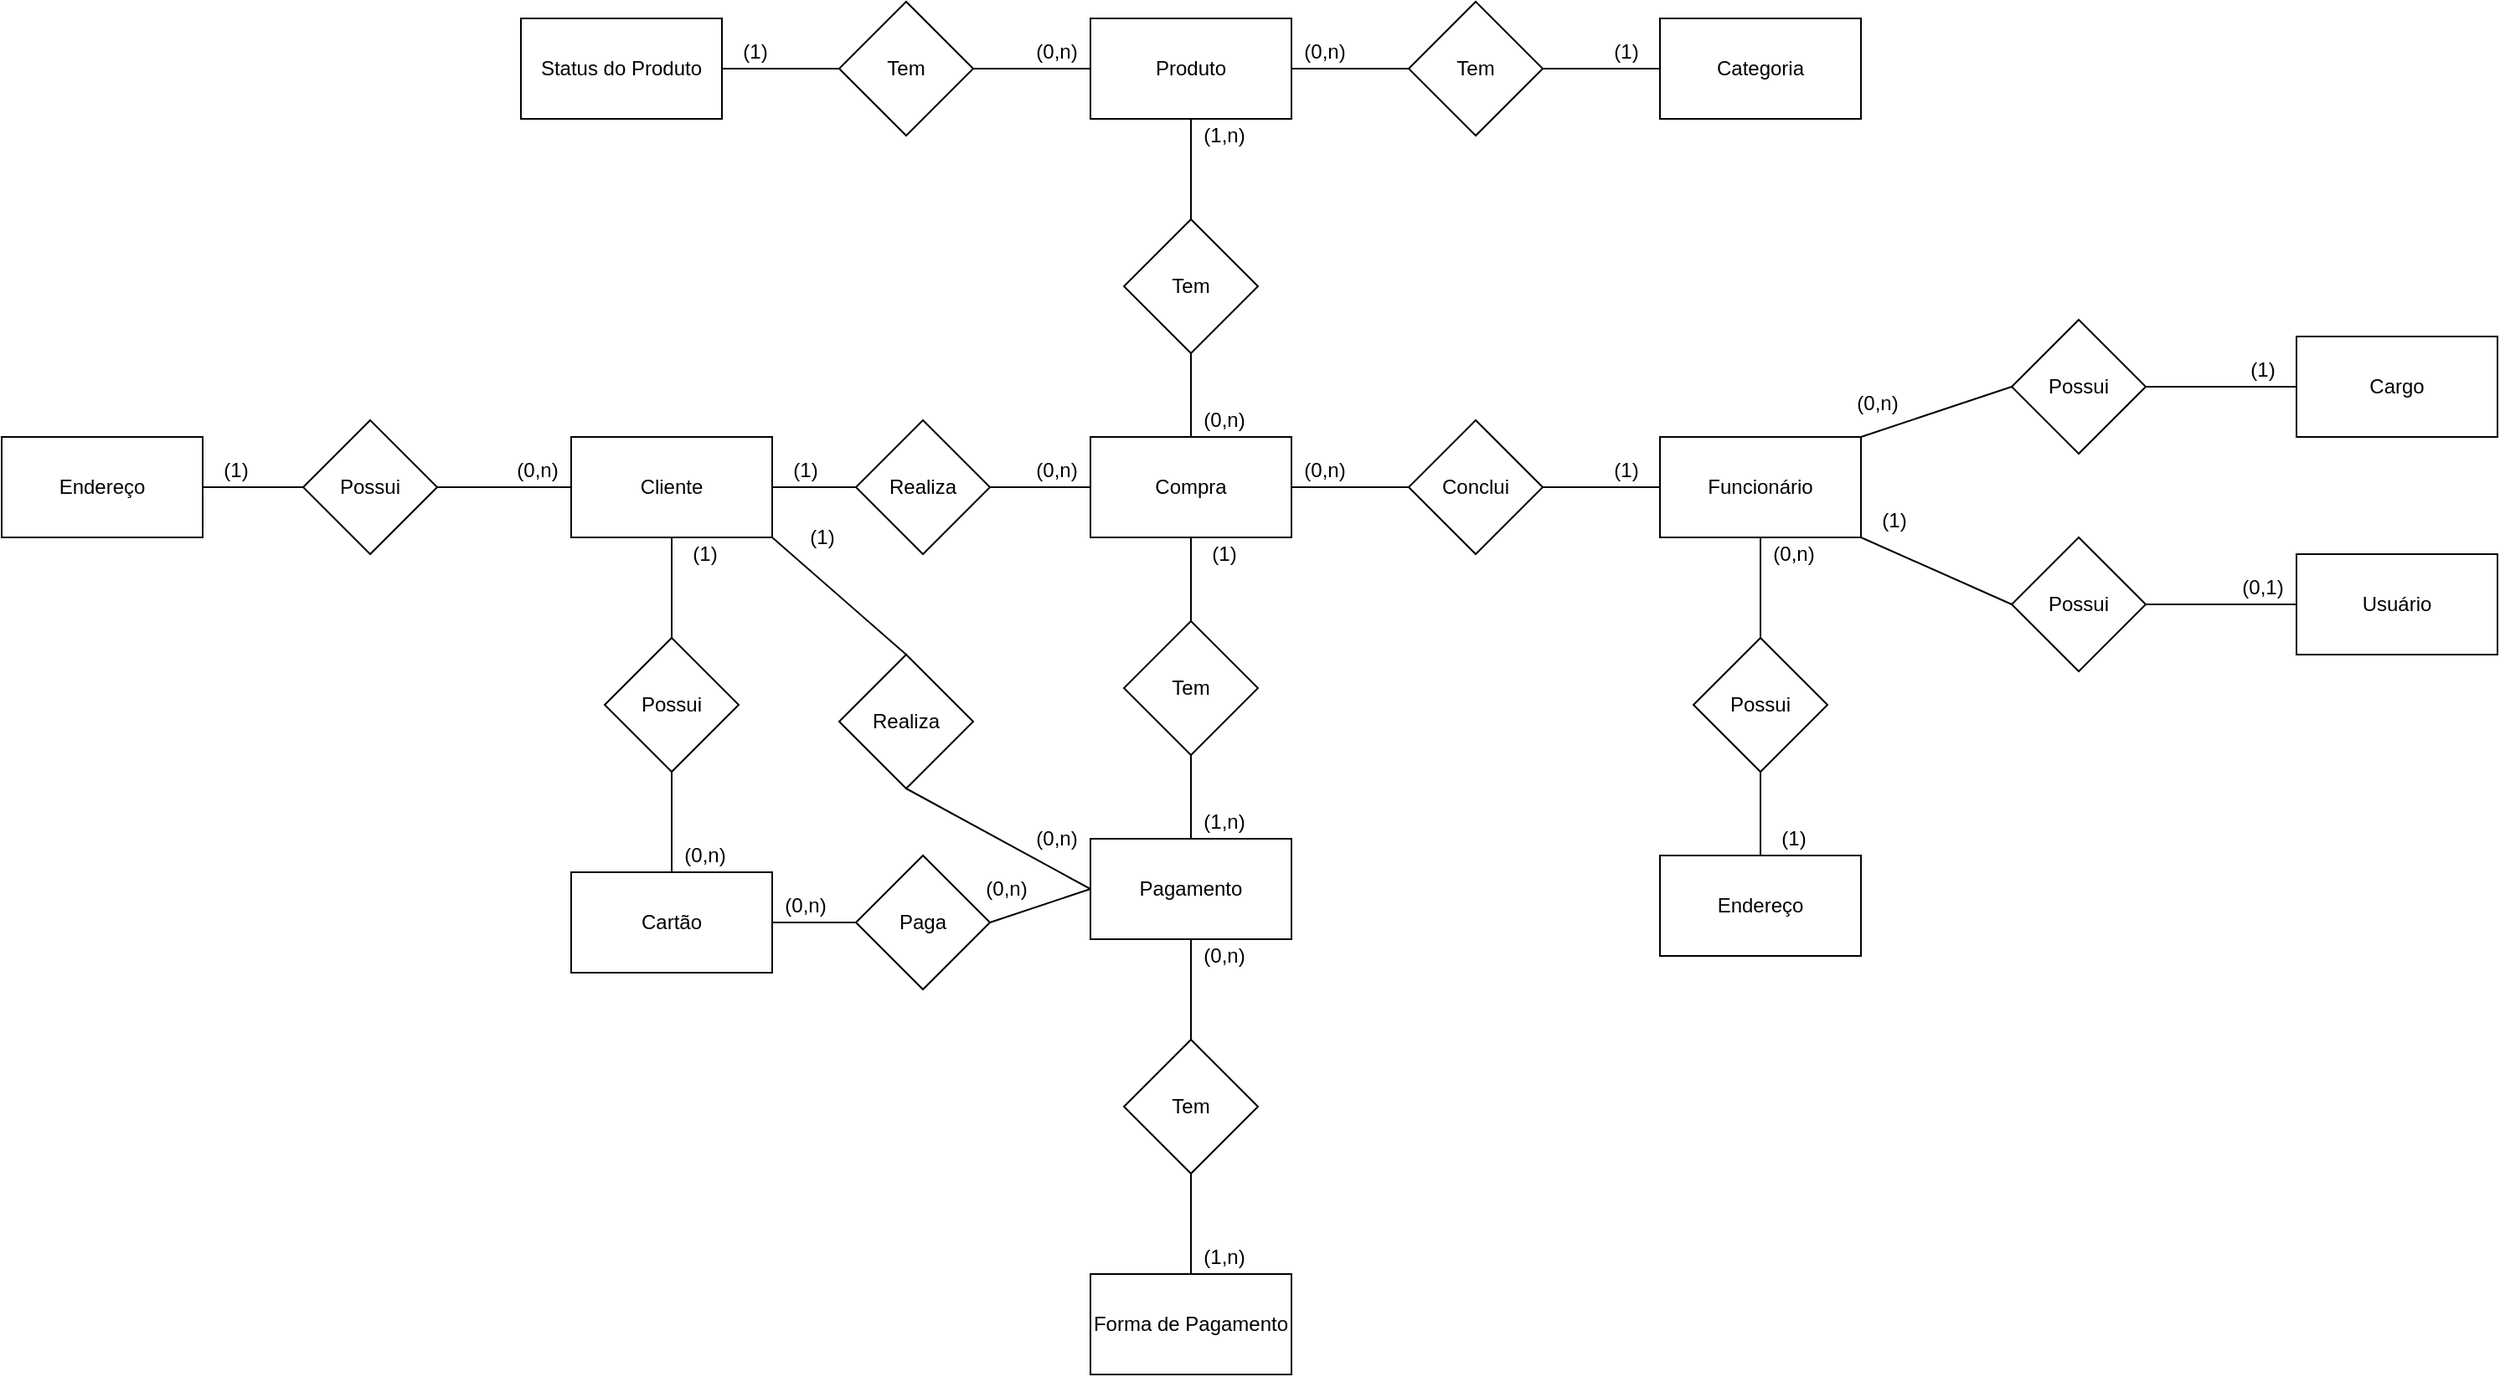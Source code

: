 <mxfile version="13.6.5" type="github">
  <diagram id="R2lEEEUBdFMjLlhIrx00" name="Page-1">
    <mxGraphModel dx="1632" dy="437" grid="1" gridSize="10" guides="1" tooltips="1" connect="1" arrows="1" fold="1" page="1" pageScale="1" pageWidth="850" pageHeight="1100" math="0" shadow="0" extFonts="Permanent Marker^https://fonts.googleapis.com/css?family=Permanent+Marker">
      <root>
        <mxCell id="0" />
        <mxCell id="1" parent="0" />
        <mxCell id="GaUVrfQEwD2dU-qUHx9c-1" value="Cliente" style="rounded=0;whiteSpace=wrap;html=1;" parent="1" vertex="1">
          <mxGeometry x="30" y="300" width="120" height="60" as="geometry" />
        </mxCell>
        <mxCell id="GaUVrfQEwD2dU-qUHx9c-2" value="Funcionário" style="rounded=0;whiteSpace=wrap;html=1;" parent="1" vertex="1">
          <mxGeometry x="680" y="300" width="120" height="60" as="geometry" />
        </mxCell>
        <mxCell id="GaUVrfQEwD2dU-qUHx9c-3" value="Produto" style="rounded=0;whiteSpace=wrap;html=1;" parent="1" vertex="1">
          <mxGeometry x="340" y="50" width="120" height="60" as="geometry" />
        </mxCell>
        <mxCell id="GaUVrfQEwD2dU-qUHx9c-4" value="Status do Produto" style="rounded=0;whiteSpace=wrap;html=1;" parent="1" vertex="1">
          <mxGeometry y="50" width="120" height="60" as="geometry" />
        </mxCell>
        <mxCell id="GaUVrfQEwD2dU-qUHx9c-5" value="Categoria" style="rounded=0;whiteSpace=wrap;html=1;" parent="1" vertex="1">
          <mxGeometry x="680" y="50" width="120" height="60" as="geometry" />
        </mxCell>
        <mxCell id="GaUVrfQEwD2dU-qUHx9c-6" value="Compra" style="rounded=0;whiteSpace=wrap;html=1;" parent="1" vertex="1">
          <mxGeometry x="340" y="300" width="120" height="60" as="geometry" />
        </mxCell>
        <mxCell id="GaUVrfQEwD2dU-qUHx9c-7" value="Forma de Pagamento" style="rounded=0;whiteSpace=wrap;html=1;" parent="1" vertex="1">
          <mxGeometry x="340" y="800" width="120" height="60" as="geometry" />
        </mxCell>
        <mxCell id="GaUVrfQEwD2dU-qUHx9c-8" value="Pagamento" style="rounded=0;whiteSpace=wrap;html=1;" parent="1" vertex="1">
          <mxGeometry x="340" y="540" width="120" height="60" as="geometry" />
        </mxCell>
        <mxCell id="GaUVrfQEwD2dU-qUHx9c-9" value="Endereço" style="rounded=0;whiteSpace=wrap;html=1;" parent="1" vertex="1">
          <mxGeometry x="-310" y="300" width="120" height="60" as="geometry" />
        </mxCell>
        <mxCell id="GaUVrfQEwD2dU-qUHx9c-10" value="Cargo" style="rounded=0;whiteSpace=wrap;html=1;" parent="1" vertex="1">
          <mxGeometry x="1060" y="240" width="120" height="60" as="geometry" />
        </mxCell>
        <mxCell id="GaUVrfQEwD2dU-qUHx9c-11" value="Usuário" style="rounded=0;whiteSpace=wrap;html=1;" parent="1" vertex="1">
          <mxGeometry x="1060" y="370" width="120" height="60" as="geometry" />
        </mxCell>
        <mxCell id="GaUVrfQEwD2dU-qUHx9c-12" value="Realiza" style="rhombus;whiteSpace=wrap;html=1;" parent="1" vertex="1">
          <mxGeometry x="200" y="290" width="80" height="80" as="geometry" />
        </mxCell>
        <mxCell id="GaUVrfQEwD2dU-qUHx9c-14" value="" style="endArrow=none;html=1;exitX=1;exitY=0.5;exitDx=0;exitDy=0;entryX=0;entryY=0.5;entryDx=0;entryDy=0;" parent="1" source="GaUVrfQEwD2dU-qUHx9c-1" target="GaUVrfQEwD2dU-qUHx9c-12" edge="1">
          <mxGeometry width="50" height="50" relative="1" as="geometry">
            <mxPoint x="380" y="430" as="sourcePoint" />
            <mxPoint x="430" y="380" as="targetPoint" />
          </mxGeometry>
        </mxCell>
        <mxCell id="GaUVrfQEwD2dU-qUHx9c-15" value="" style="endArrow=none;html=1;exitX=1;exitY=0.5;exitDx=0;exitDy=0;entryX=0;entryY=0.5;entryDx=0;entryDy=0;" parent="1" source="GaUVrfQEwD2dU-qUHx9c-12" target="GaUVrfQEwD2dU-qUHx9c-6" edge="1">
          <mxGeometry width="50" height="50" relative="1" as="geometry">
            <mxPoint x="380" y="430" as="sourcePoint" />
            <mxPoint x="430" y="380" as="targetPoint" />
          </mxGeometry>
        </mxCell>
        <mxCell id="GaUVrfQEwD2dU-qUHx9c-20" value="(0,n)" style="text;html=1;strokeColor=none;fillColor=none;align=center;verticalAlign=middle;whiteSpace=wrap;rounded=0;" parent="1" vertex="1">
          <mxGeometry x="300" y="310" width="40" height="20" as="geometry" />
        </mxCell>
        <mxCell id="GaUVrfQEwD2dU-qUHx9c-21" value="(1)" style="text;html=1;strokeColor=none;fillColor=none;align=center;verticalAlign=middle;whiteSpace=wrap;rounded=0;" parent="1" vertex="1">
          <mxGeometry x="150" y="310" width="40" height="20" as="geometry" />
        </mxCell>
        <mxCell id="GaUVrfQEwD2dU-qUHx9c-22" value="Tem" style="rhombus;whiteSpace=wrap;html=1;" parent="1" vertex="1">
          <mxGeometry x="360" y="170" width="80" height="80" as="geometry" />
        </mxCell>
        <mxCell id="GaUVrfQEwD2dU-qUHx9c-23" value="" style="endArrow=none;html=1;exitX=0.5;exitY=0;exitDx=0;exitDy=0;entryX=0.5;entryY=1;entryDx=0;entryDy=0;" parent="1" source="GaUVrfQEwD2dU-qUHx9c-6" target="GaUVrfQEwD2dU-qUHx9c-22" edge="1">
          <mxGeometry width="50" height="50" relative="1" as="geometry">
            <mxPoint x="380" y="230" as="sourcePoint" />
            <mxPoint x="430" y="180" as="targetPoint" />
          </mxGeometry>
        </mxCell>
        <mxCell id="GaUVrfQEwD2dU-qUHx9c-24" value="" style="endArrow=none;html=1;entryX=0.5;entryY=1;entryDx=0;entryDy=0;exitX=0.5;exitY=0;exitDx=0;exitDy=0;" parent="1" source="GaUVrfQEwD2dU-qUHx9c-22" target="GaUVrfQEwD2dU-qUHx9c-3" edge="1">
          <mxGeometry width="50" height="50" relative="1" as="geometry">
            <mxPoint x="380" y="230" as="sourcePoint" />
            <mxPoint x="430" y="180" as="targetPoint" />
          </mxGeometry>
        </mxCell>
        <mxCell id="GaUVrfQEwD2dU-qUHx9c-25" value="(0,n)" style="text;html=1;strokeColor=none;fillColor=none;align=center;verticalAlign=middle;whiteSpace=wrap;rounded=0;" parent="1" vertex="1">
          <mxGeometry x="400" y="280" width="40" height="20" as="geometry" />
        </mxCell>
        <mxCell id="GaUVrfQEwD2dU-qUHx9c-26" value="(1,n)" style="text;html=1;strokeColor=none;fillColor=none;align=center;verticalAlign=middle;whiteSpace=wrap;rounded=0;" parent="1" vertex="1">
          <mxGeometry x="400" y="110" width="40" height="20" as="geometry" />
        </mxCell>
        <mxCell id="GaUVrfQEwD2dU-qUHx9c-27" value="Tem" style="rhombus;whiteSpace=wrap;html=1;" parent="1" vertex="1">
          <mxGeometry x="190" y="40" width="80" height="80" as="geometry" />
        </mxCell>
        <mxCell id="GaUVrfQEwD2dU-qUHx9c-28" value="" style="endArrow=none;html=1;exitX=1;exitY=0.5;exitDx=0;exitDy=0;entryX=0;entryY=0.5;entryDx=0;entryDy=0;" parent="1" source="GaUVrfQEwD2dU-qUHx9c-27" target="GaUVrfQEwD2dU-qUHx9c-3" edge="1">
          <mxGeometry width="50" height="50" relative="1" as="geometry">
            <mxPoint x="380" y="230" as="sourcePoint" />
            <mxPoint x="430" y="180" as="targetPoint" />
          </mxGeometry>
        </mxCell>
        <mxCell id="GaUVrfQEwD2dU-qUHx9c-29" value="" style="endArrow=none;html=1;exitX=1;exitY=0.5;exitDx=0;exitDy=0;entryX=0;entryY=0.5;entryDx=0;entryDy=0;" parent="1" source="GaUVrfQEwD2dU-qUHx9c-4" target="GaUVrfQEwD2dU-qUHx9c-27" edge="1">
          <mxGeometry width="50" height="50" relative="1" as="geometry">
            <mxPoint x="380" y="230" as="sourcePoint" />
            <mxPoint x="430" y="180" as="targetPoint" />
          </mxGeometry>
        </mxCell>
        <mxCell id="GaUVrfQEwD2dU-qUHx9c-30" value="Tem" style="rhombus;whiteSpace=wrap;html=1;" parent="1" vertex="1">
          <mxGeometry x="530" y="40" width="80" height="80" as="geometry" />
        </mxCell>
        <mxCell id="GaUVrfQEwD2dU-qUHx9c-31" value="" style="endArrow=none;html=1;entryX=0;entryY=0.5;entryDx=0;entryDy=0;exitX=1;exitY=0.5;exitDx=0;exitDy=0;" parent="1" source="GaUVrfQEwD2dU-qUHx9c-3" target="GaUVrfQEwD2dU-qUHx9c-30" edge="1">
          <mxGeometry width="50" height="50" relative="1" as="geometry">
            <mxPoint x="380" y="230" as="sourcePoint" />
            <mxPoint x="430" y="180" as="targetPoint" />
          </mxGeometry>
        </mxCell>
        <mxCell id="GaUVrfQEwD2dU-qUHx9c-32" value="" style="endArrow=none;html=1;entryX=0;entryY=0.5;entryDx=0;entryDy=0;exitX=1;exitY=0.5;exitDx=0;exitDy=0;" parent="1" source="GaUVrfQEwD2dU-qUHx9c-30" target="GaUVrfQEwD2dU-qUHx9c-5" edge="1">
          <mxGeometry width="50" height="50" relative="1" as="geometry">
            <mxPoint x="380" y="230" as="sourcePoint" />
            <mxPoint x="430" y="180" as="targetPoint" />
          </mxGeometry>
        </mxCell>
        <mxCell id="GaUVrfQEwD2dU-qUHx9c-33" value="(1)" style="text;html=1;strokeColor=none;fillColor=none;align=center;verticalAlign=middle;whiteSpace=wrap;rounded=0;" parent="1" vertex="1">
          <mxGeometry x="120" y="60" width="40" height="20" as="geometry" />
        </mxCell>
        <mxCell id="GaUVrfQEwD2dU-qUHx9c-34" value="(0,n)" style="text;html=1;strokeColor=none;fillColor=none;align=center;verticalAlign=middle;whiteSpace=wrap;rounded=0;" parent="1" vertex="1">
          <mxGeometry x="300" y="60" width="40" height="20" as="geometry" />
        </mxCell>
        <mxCell id="GaUVrfQEwD2dU-qUHx9c-35" value="(0,n)" style="text;html=1;strokeColor=none;fillColor=none;align=center;verticalAlign=middle;whiteSpace=wrap;rounded=0;" parent="1" vertex="1">
          <mxGeometry x="460" y="60" width="40" height="20" as="geometry" />
        </mxCell>
        <mxCell id="GaUVrfQEwD2dU-qUHx9c-36" value="(1)" style="text;html=1;strokeColor=none;fillColor=none;align=center;verticalAlign=middle;whiteSpace=wrap;rounded=0;" parent="1" vertex="1">
          <mxGeometry x="640" y="60" width="40" height="20" as="geometry" />
        </mxCell>
        <mxCell id="GaUVrfQEwD2dU-qUHx9c-37" value="Conclui" style="rhombus;whiteSpace=wrap;html=1;" parent="1" vertex="1">
          <mxGeometry x="530" y="290" width="80" height="80" as="geometry" />
        </mxCell>
        <mxCell id="GaUVrfQEwD2dU-qUHx9c-38" value="" style="endArrow=none;html=1;entryX=0;entryY=0.5;entryDx=0;entryDy=0;" parent="1" target="GaUVrfQEwD2dU-qUHx9c-37" edge="1">
          <mxGeometry width="50" height="50" relative="1" as="geometry">
            <mxPoint x="460" y="330" as="sourcePoint" />
            <mxPoint x="430" y="280" as="targetPoint" />
          </mxGeometry>
        </mxCell>
        <mxCell id="GaUVrfQEwD2dU-qUHx9c-39" value="" style="endArrow=none;html=1;entryX=0;entryY=0.5;entryDx=0;entryDy=0;" parent="1" target="GaUVrfQEwD2dU-qUHx9c-2" edge="1">
          <mxGeometry width="50" height="50" relative="1" as="geometry">
            <mxPoint x="610" y="330" as="sourcePoint" />
            <mxPoint x="430" y="280" as="targetPoint" />
          </mxGeometry>
        </mxCell>
        <mxCell id="GaUVrfQEwD2dU-qUHx9c-40" value="(1)" style="text;html=1;strokeColor=none;fillColor=none;align=center;verticalAlign=middle;whiteSpace=wrap;rounded=0;" parent="1" vertex="1">
          <mxGeometry x="640" y="310" width="40" height="20" as="geometry" />
        </mxCell>
        <mxCell id="GaUVrfQEwD2dU-qUHx9c-41" value="(0,n)" style="text;html=1;strokeColor=none;fillColor=none;align=center;verticalAlign=middle;whiteSpace=wrap;rounded=0;" parent="1" vertex="1">
          <mxGeometry x="460" y="310" width="40" height="20" as="geometry" />
        </mxCell>
        <mxCell id="GaUVrfQEwD2dU-qUHx9c-42" value="Tem" style="rhombus;whiteSpace=wrap;html=1;" parent="1" vertex="1">
          <mxGeometry x="360" y="410" width="80" height="80" as="geometry" />
        </mxCell>
        <mxCell id="GaUVrfQEwD2dU-qUHx9c-43" value="" style="endArrow=none;html=1;entryX=0.5;entryY=1;entryDx=0;entryDy=0;exitX=0.5;exitY=0;exitDx=0;exitDy=0;" parent="1" source="GaUVrfQEwD2dU-qUHx9c-8" target="GaUVrfQEwD2dU-qUHx9c-42" edge="1">
          <mxGeometry width="50" height="50" relative="1" as="geometry">
            <mxPoint x="380" y="530" as="sourcePoint" />
            <mxPoint x="430" y="480" as="targetPoint" />
          </mxGeometry>
        </mxCell>
        <mxCell id="GaUVrfQEwD2dU-qUHx9c-44" value="" style="endArrow=none;html=1;entryX=0.5;entryY=1;entryDx=0;entryDy=0;exitX=0.5;exitY=0;exitDx=0;exitDy=0;" parent="1" source="GaUVrfQEwD2dU-qUHx9c-42" target="GaUVrfQEwD2dU-qUHx9c-6" edge="1">
          <mxGeometry width="50" height="50" relative="1" as="geometry">
            <mxPoint x="380" y="530" as="sourcePoint" />
            <mxPoint x="430" y="480" as="targetPoint" />
          </mxGeometry>
        </mxCell>
        <mxCell id="GaUVrfQEwD2dU-qUHx9c-45" value="Realiza" style="rhombus;whiteSpace=wrap;html=1;" parent="1" vertex="1">
          <mxGeometry x="190" y="430" width="80" height="80" as="geometry" />
        </mxCell>
        <mxCell id="GaUVrfQEwD2dU-qUHx9c-48" value="" style="endArrow=none;html=1;exitX=1;exitY=1;exitDx=0;exitDy=0;entryX=0.5;entryY=0;entryDx=0;entryDy=0;" parent="1" source="GaUVrfQEwD2dU-qUHx9c-1" target="GaUVrfQEwD2dU-qUHx9c-45" edge="1">
          <mxGeometry width="50" height="50" relative="1" as="geometry">
            <mxPoint x="380" y="530" as="sourcePoint" />
            <mxPoint x="430" y="480" as="targetPoint" />
          </mxGeometry>
        </mxCell>
        <mxCell id="GaUVrfQEwD2dU-qUHx9c-49" value="" style="endArrow=none;html=1;exitX=0.5;exitY=1;exitDx=0;exitDy=0;entryX=0;entryY=0.5;entryDx=0;entryDy=0;" parent="1" source="GaUVrfQEwD2dU-qUHx9c-45" target="GaUVrfQEwD2dU-qUHx9c-8" edge="1">
          <mxGeometry width="50" height="50" relative="1" as="geometry">
            <mxPoint x="380" y="530" as="sourcePoint" />
            <mxPoint x="430" y="480" as="targetPoint" />
          </mxGeometry>
        </mxCell>
        <mxCell id="GaUVrfQEwD2dU-qUHx9c-50" value="(1,n)" style="text;html=1;strokeColor=none;fillColor=none;align=center;verticalAlign=middle;whiteSpace=wrap;rounded=0;" parent="1" vertex="1">
          <mxGeometry x="400" y="520" width="40" height="20" as="geometry" />
        </mxCell>
        <mxCell id="GaUVrfQEwD2dU-qUHx9c-51" value="(1)" style="text;html=1;strokeColor=none;fillColor=none;align=center;verticalAlign=middle;whiteSpace=wrap;rounded=0;" parent="1" vertex="1">
          <mxGeometry x="400" y="360" width="40" height="20" as="geometry" />
        </mxCell>
        <mxCell id="GaUVrfQEwD2dU-qUHx9c-52" value="(0,n)" style="text;html=1;strokeColor=none;fillColor=none;align=center;verticalAlign=middle;whiteSpace=wrap;rounded=0;" parent="1" vertex="1">
          <mxGeometry x="300" y="530" width="40" height="20" as="geometry" />
        </mxCell>
        <mxCell id="GaUVrfQEwD2dU-qUHx9c-53" value="(1)" style="text;html=1;strokeColor=none;fillColor=none;align=center;verticalAlign=middle;whiteSpace=wrap;rounded=0;" parent="1" vertex="1">
          <mxGeometry x="160" y="350" width="40" height="20" as="geometry" />
        </mxCell>
        <mxCell id="GaUVrfQEwD2dU-qUHx9c-54" value="Tem" style="rhombus;whiteSpace=wrap;html=1;" parent="1" vertex="1">
          <mxGeometry x="360" y="660" width="80" height="80" as="geometry" />
        </mxCell>
        <mxCell id="GaUVrfQEwD2dU-qUHx9c-57" value="(1,n)" style="text;html=1;strokeColor=none;fillColor=none;align=center;verticalAlign=middle;whiteSpace=wrap;rounded=0;" parent="1" vertex="1">
          <mxGeometry x="400" y="780" width="40" height="20" as="geometry" />
        </mxCell>
        <mxCell id="GaUVrfQEwD2dU-qUHx9c-61" value="(0,n)" style="text;html=1;strokeColor=none;fillColor=none;align=center;verticalAlign=middle;whiteSpace=wrap;rounded=0;" parent="1" vertex="1">
          <mxGeometry x="400" y="600" width="40" height="20" as="geometry" />
        </mxCell>
        <mxCell id="GaUVrfQEwD2dU-qUHx9c-62" value="Endereço" style="rounded=0;whiteSpace=wrap;html=1;" parent="1" vertex="1">
          <mxGeometry x="680" y="550" width="120" height="60" as="geometry" />
        </mxCell>
        <mxCell id="GaUVrfQEwD2dU-qUHx9c-63" value="" style="endArrow=none;html=1;entryX=0.5;entryY=1;entryDx=0;entryDy=0;exitX=0.5;exitY=0;exitDx=0;exitDy=0;" parent="1" source="GaUVrfQEwD2dU-qUHx9c-54" target="GaUVrfQEwD2dU-qUHx9c-8" edge="1">
          <mxGeometry width="50" height="50" relative="1" as="geometry">
            <mxPoint x="380" y="690" as="sourcePoint" />
            <mxPoint x="430" y="640" as="targetPoint" />
          </mxGeometry>
        </mxCell>
        <mxCell id="GaUVrfQEwD2dU-qUHx9c-64" value="" style="endArrow=none;html=1;exitX=0.5;exitY=0;exitDx=0;exitDy=0;entryX=0.5;entryY=1;entryDx=0;entryDy=0;" parent="1" source="GaUVrfQEwD2dU-qUHx9c-7" target="GaUVrfQEwD2dU-qUHx9c-54" edge="1">
          <mxGeometry width="50" height="50" relative="1" as="geometry">
            <mxPoint x="380" y="690" as="sourcePoint" />
            <mxPoint x="430" y="640" as="targetPoint" />
          </mxGeometry>
        </mxCell>
        <mxCell id="GaUVrfQEwD2dU-qUHx9c-65" value="Possui" style="rhombus;whiteSpace=wrap;html=1;" parent="1" vertex="1">
          <mxGeometry x="700" y="420" width="80" height="80" as="geometry" />
        </mxCell>
        <mxCell id="GaUVrfQEwD2dU-qUHx9c-66" value="" style="endArrow=none;html=1;entryX=0.5;entryY=1;entryDx=0;entryDy=0;exitX=0.5;exitY=0;exitDx=0;exitDy=0;" parent="1" source="GaUVrfQEwD2dU-qUHx9c-65" target="GaUVrfQEwD2dU-qUHx9c-2" edge="1">
          <mxGeometry width="50" height="50" relative="1" as="geometry">
            <mxPoint x="400" y="490" as="sourcePoint" />
            <mxPoint x="450" y="440" as="targetPoint" />
          </mxGeometry>
        </mxCell>
        <mxCell id="GaUVrfQEwD2dU-qUHx9c-67" value="" style="endArrow=none;html=1;entryX=0.5;entryY=1;entryDx=0;entryDy=0;exitX=0.5;exitY=0;exitDx=0;exitDy=0;" parent="1" source="GaUVrfQEwD2dU-qUHx9c-62" target="GaUVrfQEwD2dU-qUHx9c-65" edge="1">
          <mxGeometry width="50" height="50" relative="1" as="geometry">
            <mxPoint x="400" y="490" as="sourcePoint" />
            <mxPoint x="450" y="440" as="targetPoint" />
          </mxGeometry>
        </mxCell>
        <mxCell id="GaUVrfQEwD2dU-qUHx9c-68" value="(0,n)" style="text;html=1;strokeColor=none;fillColor=none;align=center;verticalAlign=middle;whiteSpace=wrap;rounded=0;" parent="1" vertex="1">
          <mxGeometry x="740" y="360" width="40" height="20" as="geometry" />
        </mxCell>
        <mxCell id="GaUVrfQEwD2dU-qUHx9c-69" value="(1)" style="text;html=1;strokeColor=none;fillColor=none;align=center;verticalAlign=middle;whiteSpace=wrap;rounded=0;" parent="1" vertex="1">
          <mxGeometry x="740" y="530" width="40" height="20" as="geometry" />
        </mxCell>
        <mxCell id="GaUVrfQEwD2dU-qUHx9c-70" value="Possui" style="rhombus;whiteSpace=wrap;html=1;" parent="1" vertex="1">
          <mxGeometry x="-130" y="290" width="80" height="80" as="geometry" />
        </mxCell>
        <mxCell id="GaUVrfQEwD2dU-qUHx9c-73" value="(0,n)" style="text;html=1;strokeColor=none;fillColor=none;align=center;verticalAlign=middle;whiteSpace=wrap;rounded=0;" parent="1" vertex="1">
          <mxGeometry x="-10" y="310" width="40" height="20" as="geometry" />
        </mxCell>
        <mxCell id="GaUVrfQEwD2dU-qUHx9c-74" value="(1)" style="text;html=1;strokeColor=none;fillColor=none;align=center;verticalAlign=middle;whiteSpace=wrap;rounded=0;" parent="1" vertex="1">
          <mxGeometry x="-190" y="310" width="40" height="20" as="geometry" />
        </mxCell>
        <mxCell id="GaUVrfQEwD2dU-qUHx9c-75" value="Possui" style="rhombus;whiteSpace=wrap;html=1;" parent="1" vertex="1">
          <mxGeometry x="890" y="360" width="80" height="80" as="geometry" />
        </mxCell>
        <mxCell id="GaUVrfQEwD2dU-qUHx9c-76" value="Possui" style="rhombus;whiteSpace=wrap;html=1;" parent="1" vertex="1">
          <mxGeometry x="890" y="230" width="80" height="80" as="geometry" />
        </mxCell>
        <mxCell id="GaUVrfQEwD2dU-qUHx9c-77" value="" style="endArrow=none;html=1;entryX=0;entryY=0.5;entryDx=0;entryDy=0;exitX=1;exitY=0;exitDx=0;exitDy=0;" parent="1" source="GaUVrfQEwD2dU-qUHx9c-2" target="GaUVrfQEwD2dU-qUHx9c-76" edge="1">
          <mxGeometry width="50" height="50" relative="1" as="geometry">
            <mxPoint x="710" y="390" as="sourcePoint" />
            <mxPoint x="760" y="340" as="targetPoint" />
          </mxGeometry>
        </mxCell>
        <mxCell id="GaUVrfQEwD2dU-qUHx9c-78" value="" style="endArrow=none;html=1;entryX=0;entryY=0.5;entryDx=0;entryDy=0;exitX=1;exitY=1;exitDx=0;exitDy=0;" parent="1" source="GaUVrfQEwD2dU-qUHx9c-2" target="GaUVrfQEwD2dU-qUHx9c-75" edge="1">
          <mxGeometry width="50" height="50" relative="1" as="geometry">
            <mxPoint x="710" y="390" as="sourcePoint" />
            <mxPoint x="760" y="340" as="targetPoint" />
          </mxGeometry>
        </mxCell>
        <mxCell id="GaUVrfQEwD2dU-qUHx9c-79" value="" style="endArrow=none;html=1;entryX=0;entryY=0.5;entryDx=0;entryDy=0;exitX=1;exitY=0.5;exitDx=0;exitDy=0;" parent="1" source="GaUVrfQEwD2dU-qUHx9c-76" target="GaUVrfQEwD2dU-qUHx9c-10" edge="1">
          <mxGeometry width="50" height="50" relative="1" as="geometry">
            <mxPoint x="710" y="390" as="sourcePoint" />
            <mxPoint x="760" y="340" as="targetPoint" />
          </mxGeometry>
        </mxCell>
        <mxCell id="GaUVrfQEwD2dU-qUHx9c-80" value="" style="endArrow=none;html=1;entryX=0;entryY=0.5;entryDx=0;entryDy=0;" parent="1" target="GaUVrfQEwD2dU-qUHx9c-11" edge="1">
          <mxGeometry width="50" height="50" relative="1" as="geometry">
            <mxPoint x="970" y="400" as="sourcePoint" />
            <mxPoint x="760" y="340" as="targetPoint" />
          </mxGeometry>
        </mxCell>
        <mxCell id="GaUVrfQEwD2dU-qUHx9c-81" value="(0,n)" style="text;html=1;strokeColor=none;fillColor=none;align=center;verticalAlign=middle;whiteSpace=wrap;rounded=0;" parent="1" vertex="1">
          <mxGeometry x="790" y="270" width="40" height="20" as="geometry" />
        </mxCell>
        <mxCell id="GaUVrfQEwD2dU-qUHx9c-82" value="(1)" style="text;html=1;strokeColor=none;fillColor=none;align=center;verticalAlign=middle;whiteSpace=wrap;rounded=0;" parent="1" vertex="1">
          <mxGeometry x="800" y="340" width="40" height="20" as="geometry" />
        </mxCell>
        <mxCell id="GaUVrfQEwD2dU-qUHx9c-83" value="(1)" style="text;html=1;strokeColor=none;fillColor=none;align=center;verticalAlign=middle;whiteSpace=wrap;rounded=0;" parent="1" vertex="1">
          <mxGeometry x="1020" y="250" width="40" height="20" as="geometry" />
        </mxCell>
        <mxCell id="GaUVrfQEwD2dU-qUHx9c-84" value="(0,1)" style="text;html=1;strokeColor=none;fillColor=none;align=center;verticalAlign=middle;whiteSpace=wrap;rounded=0;" parent="1" vertex="1">
          <mxGeometry x="1020" y="380" width="40" height="20" as="geometry" />
        </mxCell>
        <mxCell id="f3nQtpymwEFHQnczhnL8-1" value="" style="endArrow=none;html=1;exitX=1;exitY=0.5;exitDx=0;exitDy=0;entryX=0;entryY=0.5;entryDx=0;entryDy=0;" edge="1" parent="1" source="GaUVrfQEwD2dU-qUHx9c-9" target="GaUVrfQEwD2dU-qUHx9c-70">
          <mxGeometry width="50" height="50" relative="1" as="geometry">
            <mxPoint x="90" y="450" as="sourcePoint" />
            <mxPoint x="140" y="400" as="targetPoint" />
          </mxGeometry>
        </mxCell>
        <mxCell id="f3nQtpymwEFHQnczhnL8-2" value="" style="endArrow=none;html=1;exitX=1;exitY=0.5;exitDx=0;exitDy=0;entryX=0;entryY=0.5;entryDx=0;entryDy=0;" edge="1" parent="1" source="GaUVrfQEwD2dU-qUHx9c-70" target="GaUVrfQEwD2dU-qUHx9c-1">
          <mxGeometry width="50" height="50" relative="1" as="geometry">
            <mxPoint x="90" y="450" as="sourcePoint" />
            <mxPoint x="140" y="400" as="targetPoint" />
          </mxGeometry>
        </mxCell>
        <mxCell id="f3nQtpymwEFHQnczhnL8-4" value="Cartão" style="rounded=0;whiteSpace=wrap;html=1;" vertex="1" parent="1">
          <mxGeometry x="30" y="560" width="120" height="60" as="geometry" />
        </mxCell>
        <mxCell id="f3nQtpymwEFHQnczhnL8-5" value="Possui" style="rhombus;whiteSpace=wrap;html=1;" vertex="1" parent="1">
          <mxGeometry x="50" y="420" width="80" height="80" as="geometry" />
        </mxCell>
        <mxCell id="f3nQtpymwEFHQnczhnL8-6" value="" style="endArrow=none;html=1;entryX=0.5;entryY=1;entryDx=0;entryDy=0;exitX=0.5;exitY=0;exitDx=0;exitDy=0;" edge="1" parent="1" source="f3nQtpymwEFHQnczhnL8-5" target="GaUVrfQEwD2dU-qUHx9c-1">
          <mxGeometry width="50" height="50" relative="1" as="geometry">
            <mxPoint x="40" y="450" as="sourcePoint" />
            <mxPoint x="90" y="400" as="targetPoint" />
          </mxGeometry>
        </mxCell>
        <mxCell id="f3nQtpymwEFHQnczhnL8-7" value="" style="endArrow=none;html=1;exitX=0.5;exitY=0;exitDx=0;exitDy=0;" edge="1" parent="1" source="f3nQtpymwEFHQnczhnL8-4">
          <mxGeometry width="50" height="50" relative="1" as="geometry">
            <mxPoint x="40" y="450" as="sourcePoint" />
            <mxPoint x="90" y="500" as="targetPoint" />
          </mxGeometry>
        </mxCell>
        <mxCell id="f3nQtpymwEFHQnczhnL8-10" value="(1)" style="text;html=1;strokeColor=none;fillColor=none;align=center;verticalAlign=middle;whiteSpace=wrap;rounded=0;" vertex="1" parent="1">
          <mxGeometry x="90" y="360" width="40" height="20" as="geometry" />
        </mxCell>
        <mxCell id="f3nQtpymwEFHQnczhnL8-11" value="(0,n)" style="text;html=1;strokeColor=none;fillColor=none;align=center;verticalAlign=middle;whiteSpace=wrap;rounded=0;" vertex="1" parent="1">
          <mxGeometry x="90" y="540" width="40" height="20" as="geometry" />
        </mxCell>
        <mxCell id="f3nQtpymwEFHQnczhnL8-12" value="Paga" style="rhombus;whiteSpace=wrap;html=1;" vertex="1" parent="1">
          <mxGeometry x="200" y="550" width="80" height="80" as="geometry" />
        </mxCell>
        <mxCell id="f3nQtpymwEFHQnczhnL8-13" value="" style="endArrow=none;html=1;entryX=0;entryY=0.5;entryDx=0;entryDy=0;exitX=1;exitY=0.5;exitDx=0;exitDy=0;" edge="1" parent="1" source="f3nQtpymwEFHQnczhnL8-4" target="f3nQtpymwEFHQnczhnL8-12">
          <mxGeometry width="50" height="50" relative="1" as="geometry">
            <mxPoint x="100" y="550" as="sourcePoint" />
            <mxPoint x="150" y="500" as="targetPoint" />
          </mxGeometry>
        </mxCell>
        <mxCell id="f3nQtpymwEFHQnczhnL8-14" value="" style="endArrow=none;html=1;entryX=0;entryY=0.5;entryDx=0;entryDy=0;exitX=1;exitY=0.5;exitDx=0;exitDy=0;" edge="1" parent="1" source="f3nQtpymwEFHQnczhnL8-12" target="GaUVrfQEwD2dU-qUHx9c-8">
          <mxGeometry width="50" height="50" relative="1" as="geometry">
            <mxPoint x="100" y="550" as="sourcePoint" />
            <mxPoint x="150" y="500" as="targetPoint" />
          </mxGeometry>
        </mxCell>
        <mxCell id="f3nQtpymwEFHQnczhnL8-15" value="(0,n)" style="text;html=1;strokeColor=none;fillColor=none;align=center;verticalAlign=middle;whiteSpace=wrap;rounded=0;" vertex="1" parent="1">
          <mxGeometry x="150" y="570" width="40" height="20" as="geometry" />
        </mxCell>
        <mxCell id="f3nQtpymwEFHQnczhnL8-16" value="(0,n)" style="text;html=1;strokeColor=none;fillColor=none;align=center;verticalAlign=middle;whiteSpace=wrap;rounded=0;" vertex="1" parent="1">
          <mxGeometry x="270" y="560" width="40" height="20" as="geometry" />
        </mxCell>
      </root>
    </mxGraphModel>
  </diagram>
</mxfile>
